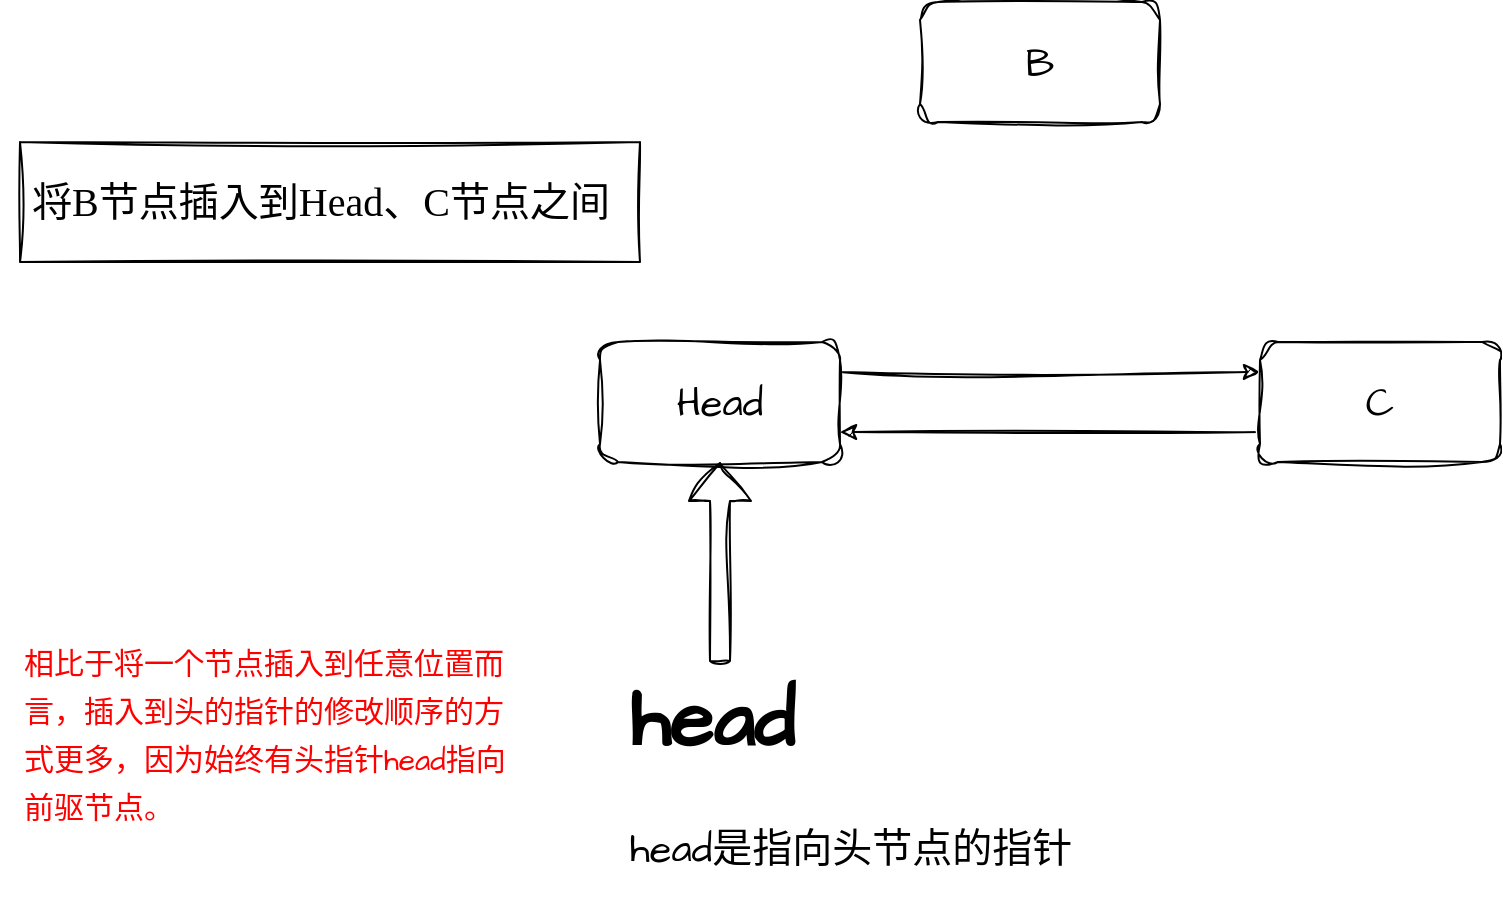 <mxfile version="22.0.2" type="device">
  <diagram id="tCoiMeLfoNSZiTDE7U67" name="Page-1">
    <mxGraphModel dx="1018" dy="607" grid="1" gridSize="10" guides="1" tooltips="1" connect="1" arrows="1" fold="1" page="1" pageScale="1" pageWidth="1654" pageHeight="2336" math="0" shadow="0">
      <root>
        <mxCell id="0" />
        <mxCell id="1" parent="0" />
        <mxCell id="h8w2d2anGclyS4H6Px8S-24" style="edgeStyle=orthogonalEdgeStyle;rounded=0;sketch=1;hachureGap=4;jiggle=2;curveFitting=1;orthogonalLoop=1;jettySize=auto;html=1;exitX=1;exitY=0.25;exitDx=0;exitDy=0;entryX=0;entryY=0.25;entryDx=0;entryDy=0;fontFamily=Architects Daughter;fontSource=https%3A%2F%2Ffonts.googleapis.com%2Fcss%3Ffamily%3DArchitects%2BDaughter;fontSize=16;" edge="1" parent="1" source="h8w2d2anGclyS4H6Px8S-3" target="h8w2d2anGclyS4H6Px8S-5">
          <mxGeometry relative="1" as="geometry" />
        </mxCell>
        <mxCell id="h8w2d2anGclyS4H6Px8S-3" value="Head" style="rounded=1;whiteSpace=wrap;html=1;hachureGap=4;fontFamily=Architects Daughter;fontSource=https%3A%2F%2Ffonts.googleapis.com%2Fcss%3Ffamily%3DArchitects%2BDaughter;fontSize=20;sketch=1;curveFitting=1;jiggle=2;" vertex="1" parent="1">
          <mxGeometry x="320" y="350" width="120" height="60" as="geometry" />
        </mxCell>
        <mxCell id="h8w2d2anGclyS4H6Px8S-19" style="edgeStyle=orthogonalEdgeStyle;rounded=0;sketch=1;hachureGap=4;jiggle=2;curveFitting=1;orthogonalLoop=1;jettySize=auto;html=1;exitX=0;exitY=0.75;exitDx=0;exitDy=0;entryX=1;entryY=0.75;entryDx=0;entryDy=0;fontFamily=Architects Daughter;fontSource=https%3A%2F%2Ffonts.googleapis.com%2Fcss%3Ffamily%3DArchitects%2BDaughter;fontSize=16;" edge="1" parent="1" source="h8w2d2anGclyS4H6Px8S-5" target="h8w2d2anGclyS4H6Px8S-3">
          <mxGeometry relative="1" as="geometry" />
        </mxCell>
        <mxCell id="h8w2d2anGclyS4H6Px8S-5" value="C" style="whiteSpace=wrap;html=1;fontSize=20;fontFamily=Architects Daughter;rounded=1;hachureGap=4;fontSource=https%3A%2F%2Ffonts.googleapis.com%2Fcss%3Ffamily%3DArchitects%2BDaughter;sketch=1;curveFitting=1;jiggle=2;" vertex="1" parent="1">
          <mxGeometry x="650" y="350" width="120" height="60" as="geometry" />
        </mxCell>
        <mxCell id="h8w2d2anGclyS4H6Px8S-7" value="B" style="rounded=1;whiteSpace=wrap;html=1;sketch=1;hachureGap=4;jiggle=2;curveFitting=1;fontFamily=Architects Daughter;fontSource=https%3A%2F%2Ffonts.googleapis.com%2Fcss%3Ffamily%3DArchitects%2BDaughter;fontSize=20;" vertex="1" parent="1">
          <mxGeometry x="480" y="180" width="120" height="60" as="geometry" />
        </mxCell>
        <mxCell id="h8w2d2anGclyS4H6Px8S-21" value="" style="rounded=0;whiteSpace=wrap;html=1;sketch=1;hachureGap=4;jiggle=2;curveFitting=1;fontFamily=Architects Daughter;fontSource=https%3A%2F%2Ffonts.googleapis.com%2Fcss%3Ffamily%3DArchitects%2BDaughter;fontSize=20;movable=1;resizable=1;rotatable=1;deletable=1;editable=1;locked=0;connectable=1;" vertex="1" parent="1">
          <mxGeometry x="30" y="250" width="310" height="60" as="geometry" />
        </mxCell>
        <mxCell id="h8w2d2anGclyS4H6Px8S-20" value="" style="shape=flexArrow;endArrow=classic;html=1;rounded=0;sketch=1;hachureGap=4;jiggle=2;curveFitting=1;fontFamily=Architects Daughter;fontSource=https%3A%2F%2Ffonts.googleapis.com%2Fcss%3Ffamily%3DArchitects%2BDaughter;fontSize=16;entryX=0.5;entryY=1;entryDx=0;entryDy=0;" edge="1" parent="1" target="h8w2d2anGclyS4H6Px8S-3">
          <mxGeometry width="50" height="50" relative="1" as="geometry">
            <mxPoint x="380" y="510" as="sourcePoint" />
            <mxPoint x="360" y="470" as="targetPoint" />
          </mxGeometry>
        </mxCell>
        <mxCell id="h8w2d2anGclyS4H6Px8S-9" value="&lt;font face=&quot;Comic Sans MS&quot;&gt;将B节点插入到Head、C节点之间&lt;/font&gt;" style="text;html=1;align=center;verticalAlign=middle;resizable=1;points=[];autosize=1;strokeColor=none;fillColor=none;fontSize=20;fontFamily=Architects Daughter;movable=1;rotatable=1;deletable=1;editable=1;locked=0;connectable=1;" vertex="1" parent="1">
          <mxGeometry x="20" y="260" width="320" height="40" as="geometry" />
        </mxCell>
        <mxCell id="h8w2d2anGclyS4H6Px8S-25" value="&lt;h1&gt;head&lt;/h1&gt;&lt;div&gt;head是指向头节点的指针&lt;/div&gt;" style="text;html=1;strokeColor=none;fillColor=none;spacing=5;spacingTop=-20;whiteSpace=wrap;overflow=hidden;rounded=0;fontSize=20;fontFamily=Architects Daughter;" vertex="1" parent="1">
          <mxGeometry x="330" y="500" width="230" height="130" as="geometry" />
        </mxCell>
        <mxCell id="h8w2d2anGclyS4H6Px8S-42" value="&lt;font color=&quot;#ff0000&quot; style=&quot;font-size: 15px;&quot;&gt;相比于将一个节点插入到任意位置而言，插入到头的指针的修改顺序的方式更多，因为始终有头指针head指向前驱节点。&lt;/font&gt;" style="text;html=1;strokeColor=none;fillColor=none;align=left;verticalAlign=middle;whiteSpace=wrap;rounded=0;fontSize=20;fontFamily=Architects Daughter;" vertex="1" parent="1">
          <mxGeometry x="30" y="470" width="250" height="150" as="geometry" />
        </mxCell>
      </root>
    </mxGraphModel>
  </diagram>
</mxfile>
